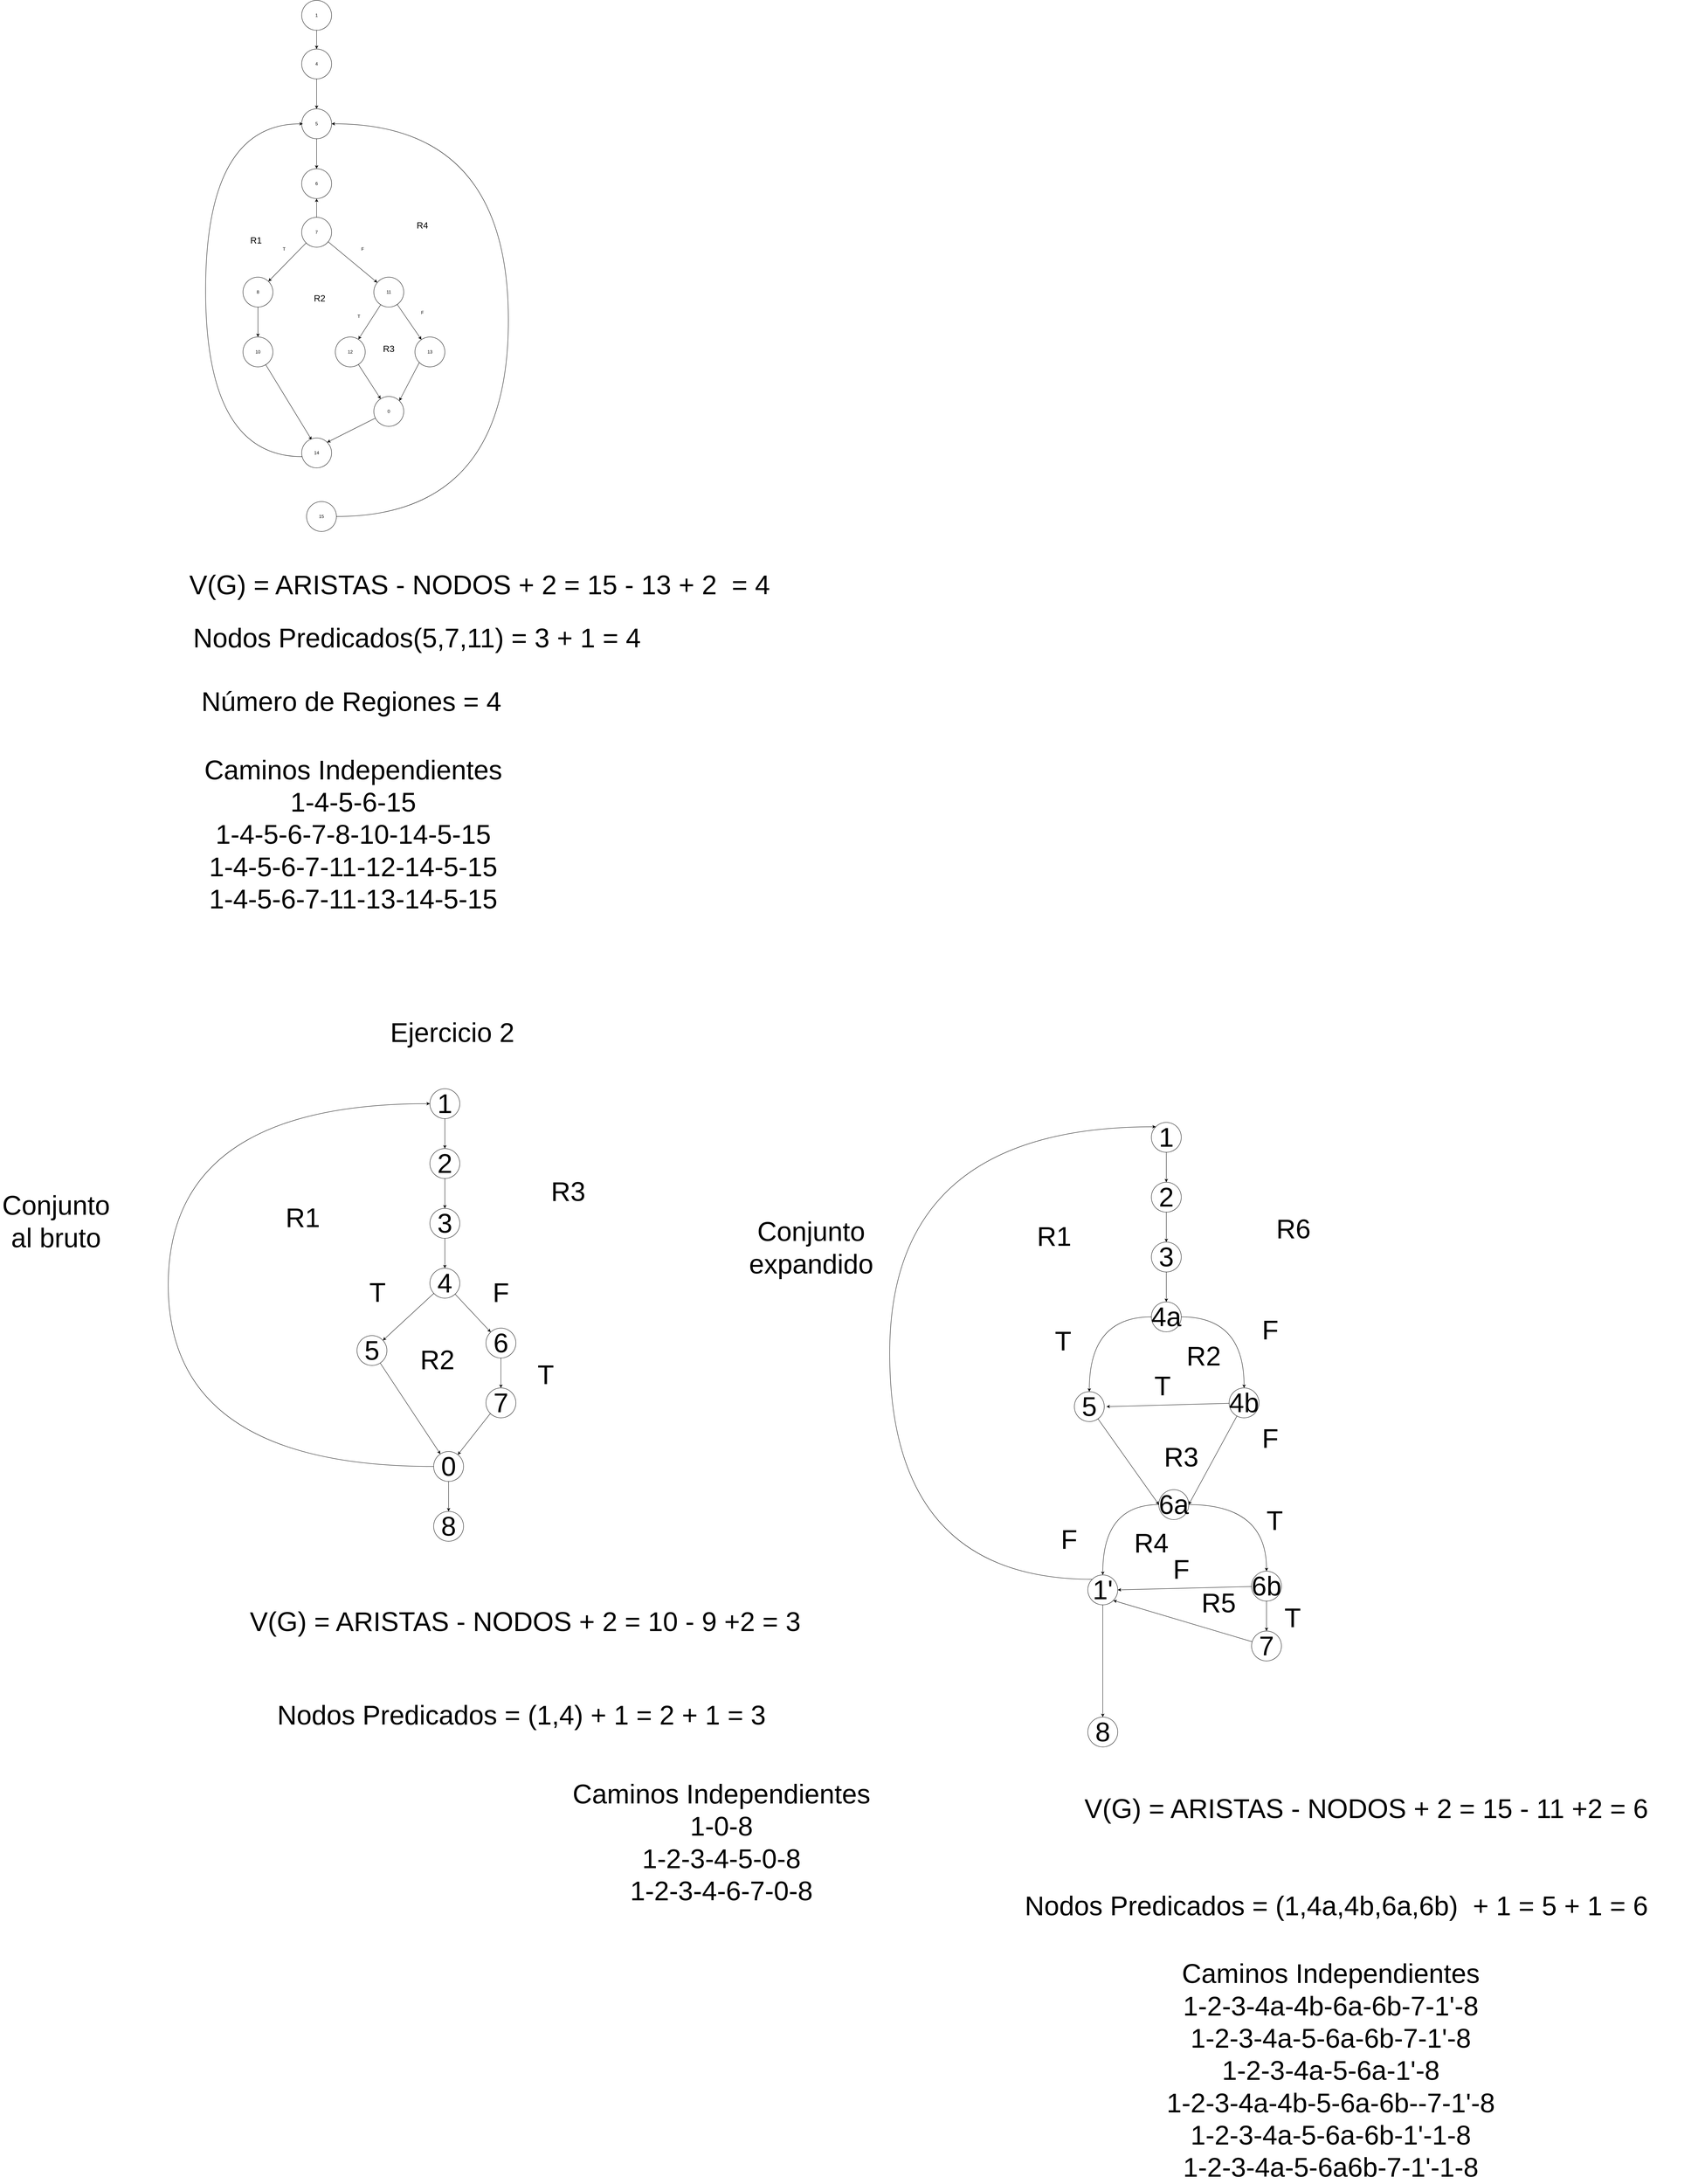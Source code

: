 <mxfile version="15.9.6" type="device"><diagram id="C5RBs43oDa-KdzZeNtuy" name="Page-1"><mxGraphModel dx="4727" dy="2560" grid="1" gridSize="10" guides="1" tooltips="1" connect="1" arrows="1" fold="1" page="1" pageScale="1" pageWidth="827" pageHeight="1169" math="0" shadow="0"><root><mxCell id="WIyWlLk6GJQsqaUBKTNV-0"/><mxCell id="WIyWlLk6GJQsqaUBKTNV-1" parent="WIyWlLk6GJQsqaUBKTNV-0"/><mxCell id="aWJ8bQ5A9CFTSd7-uL0I-2" value="" style="edgeStyle=orthogonalEdgeStyle;rounded=0;orthogonalLoop=1;jettySize=auto;html=1;" edge="1" parent="WIyWlLk6GJQsqaUBKTNV-1" source="aWJ8bQ5A9CFTSd7-uL0I-0" target="aWJ8bQ5A9CFTSd7-uL0I-1"><mxGeometry relative="1" as="geometry"/></mxCell><mxCell id="aWJ8bQ5A9CFTSd7-uL0I-0" value="1" style="ellipse;whiteSpace=wrap;html=1;aspect=fixed;" vertex="1" parent="WIyWlLk6GJQsqaUBKTNV-1"><mxGeometry x="-493" y="30" width="80" height="80" as="geometry"/></mxCell><mxCell id="aWJ8bQ5A9CFTSd7-uL0I-27" value="" style="edgeStyle=orthogonalEdgeStyle;curved=1;rounded=0;orthogonalLoop=1;jettySize=auto;html=1;" edge="1" parent="WIyWlLk6GJQsqaUBKTNV-1" source="aWJ8bQ5A9CFTSd7-uL0I-1" target="aWJ8bQ5A9CFTSd7-uL0I-26"><mxGeometry relative="1" as="geometry"/></mxCell><mxCell id="aWJ8bQ5A9CFTSd7-uL0I-1" value="4" style="ellipse;whiteSpace=wrap;html=1;aspect=fixed;" vertex="1" parent="WIyWlLk6GJQsqaUBKTNV-1"><mxGeometry x="-493" y="160" width="80" height="80" as="geometry"/></mxCell><mxCell id="aWJ8bQ5A9CFTSd7-uL0I-29" value="" style="edgeStyle=orthogonalEdgeStyle;curved=1;rounded=0;orthogonalLoop=1;jettySize=auto;html=1;" edge="1" parent="WIyWlLk6GJQsqaUBKTNV-1" source="aWJ8bQ5A9CFTSd7-uL0I-26" target="aWJ8bQ5A9CFTSd7-uL0I-28"><mxGeometry relative="1" as="geometry"/></mxCell><mxCell id="aWJ8bQ5A9CFTSd7-uL0I-26" value="5" style="ellipse;whiteSpace=wrap;html=1;aspect=fixed;" vertex="1" parent="WIyWlLk6GJQsqaUBKTNV-1"><mxGeometry x="-493" y="320" width="80" height="80" as="geometry"/></mxCell><mxCell id="aWJ8bQ5A9CFTSd7-uL0I-28" value="6" style="ellipse;whiteSpace=wrap;html=1;aspect=fixed;" vertex="1" parent="WIyWlLk6GJQsqaUBKTNV-1"><mxGeometry x="-493" y="480" width="80" height="80" as="geometry"/></mxCell><mxCell id="aWJ8bQ5A9CFTSd7-uL0I-34" value="" style="rounded=0;orthogonalLoop=1;jettySize=auto;html=1;" edge="1" parent="WIyWlLk6GJQsqaUBKTNV-1" source="aWJ8bQ5A9CFTSd7-uL0I-31" target="aWJ8bQ5A9CFTSd7-uL0I-33"><mxGeometry relative="1" as="geometry"/></mxCell><mxCell id="aWJ8bQ5A9CFTSd7-uL0I-37" value="" style="edgeStyle=none;rounded=0;orthogonalLoop=1;jettySize=auto;html=1;" edge="1" parent="WIyWlLk6GJQsqaUBKTNV-1" source="aWJ8bQ5A9CFTSd7-uL0I-31" target="aWJ8bQ5A9CFTSd7-uL0I-36"><mxGeometry relative="1" as="geometry"/></mxCell><mxCell id="aWJ8bQ5A9CFTSd7-uL0I-56" style="rounded=0;orthogonalLoop=1;jettySize=auto;html=1;exitX=0.5;exitY=0;exitDx=0;exitDy=0;entryX=0.5;entryY=1;entryDx=0;entryDy=0;" edge="1" parent="WIyWlLk6GJQsqaUBKTNV-1" source="aWJ8bQ5A9CFTSd7-uL0I-31" target="aWJ8bQ5A9CFTSd7-uL0I-28"><mxGeometry relative="1" as="geometry"/></mxCell><mxCell id="aWJ8bQ5A9CFTSd7-uL0I-31" value="7" style="ellipse;whiteSpace=wrap;html=1;aspect=fixed;" vertex="1" parent="WIyWlLk6GJQsqaUBKTNV-1"><mxGeometry x="-493" y="610" width="80" height="80" as="geometry"/></mxCell><mxCell id="aWJ8bQ5A9CFTSd7-uL0I-39" value="" style="edgeStyle=none;rounded=0;orthogonalLoop=1;jettySize=auto;html=1;" edge="1" parent="WIyWlLk6GJQsqaUBKTNV-1" source="aWJ8bQ5A9CFTSd7-uL0I-33" target="aWJ8bQ5A9CFTSd7-uL0I-38"><mxGeometry relative="1" as="geometry"/></mxCell><mxCell id="aWJ8bQ5A9CFTSd7-uL0I-33" value="8" style="ellipse;whiteSpace=wrap;html=1;aspect=fixed;" vertex="1" parent="WIyWlLk6GJQsqaUBKTNV-1"><mxGeometry x="-650" y="770" width="80" height="80" as="geometry"/></mxCell><mxCell id="aWJ8bQ5A9CFTSd7-uL0I-41" value="" style="edgeStyle=none;rounded=0;orthogonalLoop=1;jettySize=auto;html=1;" edge="1" parent="WIyWlLk6GJQsqaUBKTNV-1" source="aWJ8bQ5A9CFTSd7-uL0I-36" target="aWJ8bQ5A9CFTSd7-uL0I-40"><mxGeometry relative="1" as="geometry"/></mxCell><mxCell id="aWJ8bQ5A9CFTSd7-uL0I-43" value="" style="edgeStyle=none;rounded=0;orthogonalLoop=1;jettySize=auto;html=1;" edge="1" parent="WIyWlLk6GJQsqaUBKTNV-1" source="aWJ8bQ5A9CFTSd7-uL0I-36" target="aWJ8bQ5A9CFTSd7-uL0I-42"><mxGeometry relative="1" as="geometry"/></mxCell><mxCell id="aWJ8bQ5A9CFTSd7-uL0I-36" value="11" style="ellipse;whiteSpace=wrap;html=1;aspect=fixed;" vertex="1" parent="WIyWlLk6GJQsqaUBKTNV-1"><mxGeometry x="-300" y="770" width="80" height="80" as="geometry"/></mxCell><mxCell id="aWJ8bQ5A9CFTSd7-uL0I-63" style="rounded=0;orthogonalLoop=1;jettySize=auto;html=1;entryX=0.333;entryY=0.064;entryDx=0;entryDy=0;entryPerimeter=0;" edge="1" parent="WIyWlLk6GJQsqaUBKTNV-1" source="aWJ8bQ5A9CFTSd7-uL0I-38" target="aWJ8bQ5A9CFTSd7-uL0I-50"><mxGeometry relative="1" as="geometry"/></mxCell><mxCell id="aWJ8bQ5A9CFTSd7-uL0I-38" value="10" style="ellipse;whiteSpace=wrap;html=1;aspect=fixed;" vertex="1" parent="WIyWlLk6GJQsqaUBKTNV-1"><mxGeometry x="-650" y="930" width="80" height="80" as="geometry"/></mxCell><mxCell id="aWJ8bQ5A9CFTSd7-uL0I-47" value="" style="edgeStyle=none;rounded=0;orthogonalLoop=1;jettySize=auto;html=1;" edge="1" parent="WIyWlLk6GJQsqaUBKTNV-1" source="aWJ8bQ5A9CFTSd7-uL0I-40" target="aWJ8bQ5A9CFTSd7-uL0I-46"><mxGeometry relative="1" as="geometry"/></mxCell><mxCell id="aWJ8bQ5A9CFTSd7-uL0I-40" value="12" style="ellipse;whiteSpace=wrap;html=1;aspect=fixed;" vertex="1" parent="WIyWlLk6GJQsqaUBKTNV-1"><mxGeometry x="-403" y="930" width="80" height="80" as="geometry"/></mxCell><mxCell id="aWJ8bQ5A9CFTSd7-uL0I-49" style="edgeStyle=none;rounded=0;orthogonalLoop=1;jettySize=auto;html=1;exitX=0;exitY=1;exitDx=0;exitDy=0;entryX=1;entryY=0;entryDx=0;entryDy=0;" edge="1" parent="WIyWlLk6GJQsqaUBKTNV-1" source="aWJ8bQ5A9CFTSd7-uL0I-42" target="aWJ8bQ5A9CFTSd7-uL0I-46"><mxGeometry relative="1" as="geometry"/></mxCell><mxCell id="aWJ8bQ5A9CFTSd7-uL0I-42" value="13" style="ellipse;whiteSpace=wrap;html=1;aspect=fixed;" vertex="1" parent="WIyWlLk6GJQsqaUBKTNV-1"><mxGeometry x="-190" y="930" width="80" height="80" as="geometry"/></mxCell><mxCell id="aWJ8bQ5A9CFTSd7-uL0I-64" style="edgeStyle=none;rounded=0;orthogonalLoop=1;jettySize=auto;html=1;entryX=1;entryY=0;entryDx=0;entryDy=0;" edge="1" parent="WIyWlLk6GJQsqaUBKTNV-1" source="aWJ8bQ5A9CFTSd7-uL0I-46" target="aWJ8bQ5A9CFTSd7-uL0I-50"><mxGeometry relative="1" as="geometry"/></mxCell><mxCell id="aWJ8bQ5A9CFTSd7-uL0I-46" value="0" style="ellipse;whiteSpace=wrap;html=1;aspect=fixed;" vertex="1" parent="WIyWlLk6GJQsqaUBKTNV-1"><mxGeometry x="-300" y="1089" width="80" height="80" as="geometry"/></mxCell><mxCell id="aWJ8bQ5A9CFTSd7-uL0I-65" style="edgeStyle=orthogonalEdgeStyle;rounded=0;orthogonalLoop=1;jettySize=auto;html=1;curved=1;" edge="1" parent="WIyWlLk6GJQsqaUBKTNV-1" source="aWJ8bQ5A9CFTSd7-uL0I-50"><mxGeometry relative="1" as="geometry"><mxPoint x="-490" y="360" as="targetPoint"/><Array as="points"><mxPoint x="-750" y="1250"/><mxPoint x="-750" y="360"/></Array></mxGeometry></mxCell><mxCell id="aWJ8bQ5A9CFTSd7-uL0I-50" value="14" style="ellipse;whiteSpace=wrap;html=1;aspect=fixed;" vertex="1" parent="WIyWlLk6GJQsqaUBKTNV-1"><mxGeometry x="-493" y="1200" width="80" height="80" as="geometry"/></mxCell><mxCell id="aWJ8bQ5A9CFTSd7-uL0I-55" style="edgeStyle=orthogonalEdgeStyle;rounded=0;orthogonalLoop=1;jettySize=auto;html=1;entryX=1;entryY=0.5;entryDx=0;entryDy=0;curved=1;" edge="1" parent="WIyWlLk6GJQsqaUBKTNV-1" source="aWJ8bQ5A9CFTSd7-uL0I-53" target="aWJ8bQ5A9CFTSd7-uL0I-26"><mxGeometry relative="1" as="geometry"><Array as="points"><mxPoint x="60" y="1410"/><mxPoint x="60" y="360"/></Array></mxGeometry></mxCell><mxCell id="aWJ8bQ5A9CFTSd7-uL0I-53" value="15" style="ellipse;whiteSpace=wrap;html=1;aspect=fixed;" vertex="1" parent="WIyWlLk6GJQsqaUBKTNV-1"><mxGeometry x="-480" y="1370" width="80" height="80" as="geometry"/></mxCell><mxCell id="aWJ8bQ5A9CFTSd7-uL0I-59" value="T" style="text;html=1;strokeColor=none;fillColor=none;align=center;verticalAlign=middle;whiteSpace=wrap;rounded=0;" vertex="1" parent="WIyWlLk6GJQsqaUBKTNV-1"><mxGeometry x="-570" y="680" width="60" height="30" as="geometry"/></mxCell><mxCell id="aWJ8bQ5A9CFTSd7-uL0I-60" value="F" style="text;html=1;strokeColor=none;fillColor=none;align=center;verticalAlign=middle;whiteSpace=wrap;rounded=0;" vertex="1" parent="WIyWlLk6GJQsqaUBKTNV-1"><mxGeometry x="-360" y="680" width="60" height="30" as="geometry"/></mxCell><mxCell id="aWJ8bQ5A9CFTSd7-uL0I-61" value="T" style="text;html=1;strokeColor=none;fillColor=none;align=center;verticalAlign=middle;whiteSpace=wrap;rounded=0;" vertex="1" parent="WIyWlLk6GJQsqaUBKTNV-1"><mxGeometry x="-370" y="860" width="60" height="30" as="geometry"/></mxCell><mxCell id="aWJ8bQ5A9CFTSd7-uL0I-62" value="F" style="text;html=1;strokeColor=none;fillColor=none;align=center;verticalAlign=middle;whiteSpace=wrap;rounded=0;" vertex="1" parent="WIyWlLk6GJQsqaUBKTNV-1"><mxGeometry x="-200" y="850" width="60" height="30" as="geometry"/></mxCell><mxCell id="aWJ8bQ5A9CFTSd7-uL0I-70" value="&lt;font style=&quot;font-size: 72px&quot;&gt;V(G) = ARISTAS - NODOS + 2 = 15 - 13 + 2&amp;nbsp; = 4&lt;/font&gt;" style="text;html=1;strokeColor=none;fillColor=none;align=center;verticalAlign=middle;whiteSpace=wrap;rounded=0;" vertex="1" parent="WIyWlLk6GJQsqaUBKTNV-1"><mxGeometry x="-827" y="1510" width="1620" height="165" as="geometry"/></mxCell><mxCell id="aWJ8bQ5A9CFTSd7-uL0I-71" value="&lt;span style=&quot;font-size: 24px&quot;&gt;R1&lt;/span&gt;" style="text;html=1;strokeColor=none;fillColor=none;align=center;verticalAlign=middle;whiteSpace=wrap;rounded=0;fontSize=72;" vertex="1" parent="WIyWlLk6GJQsqaUBKTNV-1"><mxGeometry x="-700" y="600" width="170" height="110" as="geometry"/></mxCell><mxCell id="aWJ8bQ5A9CFTSd7-uL0I-73" value="&lt;span style=&quot;font-size: 24px&quot;&gt;R2&lt;/span&gt;" style="text;html=1;strokeColor=none;fillColor=none;align=center;verticalAlign=middle;whiteSpace=wrap;rounded=0;fontSize=72;" vertex="1" parent="WIyWlLk6GJQsqaUBKTNV-1"><mxGeometry x="-530" y="755" width="170" height="110" as="geometry"/></mxCell><mxCell id="aWJ8bQ5A9CFTSd7-uL0I-74" value="&lt;span style=&quot;font-size: 24px&quot;&gt;R3&lt;/span&gt;" style="text;html=1;strokeColor=none;fillColor=none;align=center;verticalAlign=middle;whiteSpace=wrap;rounded=0;fontSize=72;" vertex="1" parent="WIyWlLk6GJQsqaUBKTNV-1"><mxGeometry x="-345" y="890" width="170" height="110" as="geometry"/></mxCell><mxCell id="aWJ8bQ5A9CFTSd7-uL0I-75" value="&lt;span style=&quot;font-size: 24px&quot;&gt;R4&lt;/span&gt;" style="text;html=1;strokeColor=none;fillColor=none;align=center;verticalAlign=middle;whiteSpace=wrap;rounded=0;fontSize=72;" vertex="1" parent="WIyWlLk6GJQsqaUBKTNV-1"><mxGeometry x="-255" y="560" width="170" height="110" as="geometry"/></mxCell><mxCell id="aWJ8bQ5A9CFTSd7-uL0I-76" value="&lt;span style=&quot;font-size: 72px&quot;&gt;Nodos Predicados(5,7,11) = 3 + 1 = 4&lt;/span&gt;" style="text;html=1;align=center;verticalAlign=middle;resizable=0;points=[];autosize=1;strokeColor=none;fillColor=none;fontSize=24;" vertex="1" parent="WIyWlLk6GJQsqaUBKTNV-1"><mxGeometry x="-790" y="1710" width="1210" height="50" as="geometry"/></mxCell><mxCell id="aWJ8bQ5A9CFTSd7-uL0I-77" value="Caminos Independientes&lt;br&gt;1-4-5-6-15&lt;br&gt;1-4-5-6-7-8-10-14-5-15&lt;br&gt;1-4-5-6-7-11-12-14-5-15&lt;br&gt;1-4-5-6-7-11-13-14-5-15" style="text;html=1;strokeColor=none;fillColor=none;align=center;verticalAlign=middle;whiteSpace=wrap;rounded=0;fontSize=72;" vertex="1" parent="WIyWlLk6GJQsqaUBKTNV-1"><mxGeometry x="-770" y="2190" width="830" height="140" as="geometry"/></mxCell><mxCell id="aWJ8bQ5A9CFTSd7-uL0I-78" value="Número de Regiones = 4" style="text;html=1;strokeColor=none;fillColor=none;align=center;verticalAlign=middle;whiteSpace=wrap;rounded=0;fontSize=72;" vertex="1" parent="WIyWlLk6GJQsqaUBKTNV-1"><mxGeometry x="-800" y="1840" width="880" height="130" as="geometry"/></mxCell><mxCell id="aWJ8bQ5A9CFTSd7-uL0I-81" value="Ejercicio 2" style="text;html=1;strokeColor=none;fillColor=none;align=center;verticalAlign=middle;whiteSpace=wrap;rounded=0;fontSize=72;" vertex="1" parent="WIyWlLk6GJQsqaUBKTNV-1"><mxGeometry x="-330" y="2600" width="480" height="380" as="geometry"/></mxCell><mxCell id="aWJ8bQ5A9CFTSd7-uL0I-84" value="" style="edgeStyle=none;rounded=0;orthogonalLoop=1;jettySize=auto;html=1;fontSize=72;" edge="1" parent="WIyWlLk6GJQsqaUBKTNV-1" source="aWJ8bQ5A9CFTSd7-uL0I-82" target="aWJ8bQ5A9CFTSd7-uL0I-83"><mxGeometry relative="1" as="geometry"/></mxCell><mxCell id="aWJ8bQ5A9CFTSd7-uL0I-82" value="1" style="ellipse;whiteSpace=wrap;html=1;aspect=fixed;fontSize=72;" vertex="1" parent="WIyWlLk6GJQsqaUBKTNV-1"><mxGeometry x="-150" y="2940" width="80" height="80" as="geometry"/></mxCell><mxCell id="aWJ8bQ5A9CFTSd7-uL0I-86" value="" style="edgeStyle=none;rounded=0;orthogonalLoop=1;jettySize=auto;html=1;fontSize=72;" edge="1" parent="WIyWlLk6GJQsqaUBKTNV-1" source="aWJ8bQ5A9CFTSd7-uL0I-83" target="aWJ8bQ5A9CFTSd7-uL0I-85"><mxGeometry relative="1" as="geometry"/></mxCell><mxCell id="aWJ8bQ5A9CFTSd7-uL0I-83" value="2" style="ellipse;whiteSpace=wrap;html=1;aspect=fixed;fontSize=72;" vertex="1" parent="WIyWlLk6GJQsqaUBKTNV-1"><mxGeometry x="-150" y="3100" width="80" height="80" as="geometry"/></mxCell><mxCell id="aWJ8bQ5A9CFTSd7-uL0I-88" value="" style="edgeStyle=none;rounded=0;orthogonalLoop=1;jettySize=auto;html=1;fontSize=72;" edge="1" parent="WIyWlLk6GJQsqaUBKTNV-1" source="aWJ8bQ5A9CFTSd7-uL0I-85" target="aWJ8bQ5A9CFTSd7-uL0I-87"><mxGeometry relative="1" as="geometry"/></mxCell><mxCell id="aWJ8bQ5A9CFTSd7-uL0I-85" value="3" style="ellipse;whiteSpace=wrap;html=1;aspect=fixed;fontSize=72;" vertex="1" parent="WIyWlLk6GJQsqaUBKTNV-1"><mxGeometry x="-150" y="3260" width="80" height="80" as="geometry"/></mxCell><mxCell id="aWJ8bQ5A9CFTSd7-uL0I-90" value="" style="edgeStyle=none;rounded=0;orthogonalLoop=1;jettySize=auto;html=1;fontSize=72;" edge="1" parent="WIyWlLk6GJQsqaUBKTNV-1" source="aWJ8bQ5A9CFTSd7-uL0I-87" target="aWJ8bQ5A9CFTSd7-uL0I-89"><mxGeometry relative="1" as="geometry"/></mxCell><mxCell id="aWJ8bQ5A9CFTSd7-uL0I-92" value="" style="edgeStyle=none;rounded=0;orthogonalLoop=1;jettySize=auto;html=1;fontSize=72;" edge="1" parent="WIyWlLk6GJQsqaUBKTNV-1" source="aWJ8bQ5A9CFTSd7-uL0I-87" target="aWJ8bQ5A9CFTSd7-uL0I-91"><mxGeometry relative="1" as="geometry"/></mxCell><mxCell id="aWJ8bQ5A9CFTSd7-uL0I-87" value="4" style="ellipse;whiteSpace=wrap;html=1;aspect=fixed;fontSize=72;" vertex="1" parent="WIyWlLk6GJQsqaUBKTNV-1"><mxGeometry x="-150" y="3420" width="80" height="80" as="geometry"/></mxCell><mxCell id="aWJ8bQ5A9CFTSd7-uL0I-97" value="" style="edgeStyle=none;rounded=0;orthogonalLoop=1;jettySize=auto;html=1;fontSize=72;" edge="1" parent="WIyWlLk6GJQsqaUBKTNV-1" source="aWJ8bQ5A9CFTSd7-uL0I-89" target="aWJ8bQ5A9CFTSd7-uL0I-96"><mxGeometry relative="1" as="geometry"/></mxCell><mxCell id="aWJ8bQ5A9CFTSd7-uL0I-89" value="5" style="ellipse;whiteSpace=wrap;html=1;aspect=fixed;fontSize=72;" vertex="1" parent="WIyWlLk6GJQsqaUBKTNV-1"><mxGeometry x="-345" y="3600" width="80" height="80" as="geometry"/></mxCell><mxCell id="aWJ8bQ5A9CFTSd7-uL0I-94" value="" style="edgeStyle=none;rounded=0;orthogonalLoop=1;jettySize=auto;html=1;fontSize=72;" edge="1" parent="WIyWlLk6GJQsqaUBKTNV-1" source="aWJ8bQ5A9CFTSd7-uL0I-91" target="aWJ8bQ5A9CFTSd7-uL0I-93"><mxGeometry relative="1" as="geometry"/></mxCell><mxCell id="aWJ8bQ5A9CFTSd7-uL0I-91" value="6" style="ellipse;whiteSpace=wrap;html=1;aspect=fixed;fontSize=72;" vertex="1" parent="WIyWlLk6GJQsqaUBKTNV-1"><mxGeometry y="3580" width="80" height="80" as="geometry"/></mxCell><mxCell id="aWJ8bQ5A9CFTSd7-uL0I-98" style="edgeStyle=none;rounded=0;orthogonalLoop=1;jettySize=auto;html=1;exitX=0;exitY=1;exitDx=0;exitDy=0;fontSize=72;" edge="1" parent="WIyWlLk6GJQsqaUBKTNV-1" source="aWJ8bQ5A9CFTSd7-uL0I-93" target="aWJ8bQ5A9CFTSd7-uL0I-96"><mxGeometry relative="1" as="geometry"/></mxCell><mxCell id="aWJ8bQ5A9CFTSd7-uL0I-93" value="7" style="ellipse;whiteSpace=wrap;html=1;aspect=fixed;fontSize=72;" vertex="1" parent="WIyWlLk6GJQsqaUBKTNV-1"><mxGeometry y="3740" width="80" height="80" as="geometry"/></mxCell><mxCell id="aWJ8bQ5A9CFTSd7-uL0I-100" value="" style="edgeStyle=none;rounded=0;orthogonalLoop=1;jettySize=auto;html=1;fontSize=72;" edge="1" parent="WIyWlLk6GJQsqaUBKTNV-1" source="aWJ8bQ5A9CFTSd7-uL0I-96" target="aWJ8bQ5A9CFTSd7-uL0I-99"><mxGeometry relative="1" as="geometry"/></mxCell><mxCell id="aWJ8bQ5A9CFTSd7-uL0I-101" style="edgeStyle=orthogonalEdgeStyle;rounded=0;orthogonalLoop=1;jettySize=auto;html=1;entryX=0;entryY=0.5;entryDx=0;entryDy=0;fontSize=72;curved=1;" edge="1" parent="WIyWlLk6GJQsqaUBKTNV-1" source="aWJ8bQ5A9CFTSd7-uL0I-96" target="aWJ8bQ5A9CFTSd7-uL0I-82"><mxGeometry relative="1" as="geometry"><Array as="points"><mxPoint x="-850" y="3950"/><mxPoint x="-850" y="2980"/></Array></mxGeometry></mxCell><mxCell id="aWJ8bQ5A9CFTSd7-uL0I-96" value="0" style="ellipse;whiteSpace=wrap;html=1;aspect=fixed;fontSize=72;" vertex="1" parent="WIyWlLk6GJQsqaUBKTNV-1"><mxGeometry x="-140" y="3910" width="80" height="80" as="geometry"/></mxCell><mxCell id="aWJ8bQ5A9CFTSd7-uL0I-99" value="8" style="ellipse;whiteSpace=wrap;html=1;aspect=fixed;fontSize=72;" vertex="1" parent="WIyWlLk6GJQsqaUBKTNV-1"><mxGeometry x="-140" y="4070" width="80" height="80" as="geometry"/></mxCell><mxCell id="aWJ8bQ5A9CFTSd7-uL0I-102" value="R2" style="text;html=1;strokeColor=none;fillColor=none;align=center;verticalAlign=middle;whiteSpace=wrap;rounded=0;fontSize=72;" vertex="1" parent="WIyWlLk6GJQsqaUBKTNV-1"><mxGeometry x="-270" y="3570" width="280" height="190" as="geometry"/></mxCell><mxCell id="aWJ8bQ5A9CFTSd7-uL0I-103" value="R1&lt;br&gt;" style="text;html=1;strokeColor=none;fillColor=none;align=center;verticalAlign=middle;whiteSpace=wrap;rounded=0;fontSize=72;" vertex="1" parent="WIyWlLk6GJQsqaUBKTNV-1"><mxGeometry x="-630" y="3190" width="280" height="190" as="geometry"/></mxCell><mxCell id="aWJ8bQ5A9CFTSd7-uL0I-104" value="T" style="text;html=1;strokeColor=none;fillColor=none;align=center;verticalAlign=middle;whiteSpace=wrap;rounded=0;fontSize=72;" vertex="1" parent="WIyWlLk6GJQsqaUBKTNV-1"><mxGeometry x="-430" y="3390" width="280" height="190" as="geometry"/></mxCell><mxCell id="aWJ8bQ5A9CFTSd7-uL0I-105" value="F" style="text;html=1;strokeColor=none;fillColor=none;align=center;verticalAlign=middle;whiteSpace=wrap;rounded=0;fontSize=72;" vertex="1" parent="WIyWlLk6GJQsqaUBKTNV-1"><mxGeometry x="-100" y="3390" width="280" height="190" as="geometry"/></mxCell><mxCell id="aWJ8bQ5A9CFTSd7-uL0I-106" value="T" style="text;html=1;strokeColor=none;fillColor=none;align=center;verticalAlign=middle;whiteSpace=wrap;rounded=0;fontSize=72;" vertex="1" parent="WIyWlLk6GJQsqaUBKTNV-1"><mxGeometry x="20" y="3610" width="280" height="190" as="geometry"/></mxCell><mxCell id="aWJ8bQ5A9CFTSd7-uL0I-107" value="V(G) = ARISTAS - NODOS + 2 = 10 - 9 +2 = 3" style="text;html=1;strokeColor=none;fillColor=none;align=center;verticalAlign=middle;whiteSpace=wrap;rounded=0;fontSize=72;" vertex="1" parent="WIyWlLk6GJQsqaUBKTNV-1"><mxGeometry x="-800" y="4270" width="1810" height="190" as="geometry"/></mxCell><mxCell id="aWJ8bQ5A9CFTSd7-uL0I-108" value="R3" style="text;html=1;strokeColor=none;fillColor=none;align=center;verticalAlign=middle;whiteSpace=wrap;rounded=0;fontSize=72;" vertex="1" parent="WIyWlLk6GJQsqaUBKTNV-1"><mxGeometry x="80" y="3120" width="280" height="190" as="geometry"/></mxCell><mxCell id="aWJ8bQ5A9CFTSd7-uL0I-109" value="Nodos Predicados = (1,4) + 1 = 2 + 1 = 3" style="text;html=1;strokeColor=none;fillColor=none;align=center;verticalAlign=middle;whiteSpace=wrap;rounded=0;fontSize=72;" vertex="1" parent="WIyWlLk6GJQsqaUBKTNV-1"><mxGeometry x="-810" y="4520" width="1810" height="190" as="geometry"/></mxCell><mxCell id="aWJ8bQ5A9CFTSd7-uL0I-110" value="Caminos Independientes&lt;br&gt;1-0-8&lt;br&gt;1-2-3-4-5-0-8&lt;br&gt;1-2-3-4-6-7-0-8" style="text;html=1;strokeColor=none;fillColor=none;align=center;verticalAlign=middle;whiteSpace=wrap;rounded=0;fontSize=72;" vertex="1" parent="WIyWlLk6GJQsqaUBKTNV-1"><mxGeometry x="110" y="4860" width="1040" height="190" as="geometry"/></mxCell><mxCell id="aWJ8bQ5A9CFTSd7-uL0I-111" value="Conjunto al bruto" style="text;html=1;strokeColor=none;fillColor=none;align=center;verticalAlign=middle;whiteSpace=wrap;rounded=0;fontSize=72;" vertex="1" parent="WIyWlLk6GJQsqaUBKTNV-1"><mxGeometry x="-1300" y="3280" width="300" height="30" as="geometry"/></mxCell><mxCell id="aWJ8bQ5A9CFTSd7-uL0I-112" value="Conjunto expandido" style="text;html=1;strokeColor=none;fillColor=none;align=center;verticalAlign=middle;whiteSpace=wrap;rounded=0;fontSize=72;" vertex="1" parent="WIyWlLk6GJQsqaUBKTNV-1"><mxGeometry x="610" y="3260" width="520" height="210" as="geometry"/></mxCell><mxCell id="aWJ8bQ5A9CFTSd7-uL0I-115" value="" style="edgeStyle=orthogonalEdgeStyle;curved=1;rounded=0;orthogonalLoop=1;jettySize=auto;html=1;fontSize=72;" edge="1" parent="WIyWlLk6GJQsqaUBKTNV-1" source="aWJ8bQ5A9CFTSd7-uL0I-113" target="aWJ8bQ5A9CFTSd7-uL0I-114"><mxGeometry relative="1" as="geometry"/></mxCell><mxCell id="aWJ8bQ5A9CFTSd7-uL0I-113" value="1" style="ellipse;whiteSpace=wrap;html=1;aspect=fixed;fontSize=72;" vertex="1" parent="WIyWlLk6GJQsqaUBKTNV-1"><mxGeometry x="1780" y="3030" width="80" height="80" as="geometry"/></mxCell><mxCell id="aWJ8bQ5A9CFTSd7-uL0I-117" value="" style="edgeStyle=orthogonalEdgeStyle;curved=1;rounded=0;orthogonalLoop=1;jettySize=auto;html=1;fontSize=72;" edge="1" parent="WIyWlLk6GJQsqaUBKTNV-1" source="aWJ8bQ5A9CFTSd7-uL0I-114" target="aWJ8bQ5A9CFTSd7-uL0I-116"><mxGeometry relative="1" as="geometry"/></mxCell><mxCell id="aWJ8bQ5A9CFTSd7-uL0I-114" value="2" style="ellipse;whiteSpace=wrap;html=1;aspect=fixed;fontSize=72;" vertex="1" parent="WIyWlLk6GJQsqaUBKTNV-1"><mxGeometry x="1780" y="3190" width="80" height="80" as="geometry"/></mxCell><mxCell id="aWJ8bQ5A9CFTSd7-uL0I-119" value="" style="edgeStyle=orthogonalEdgeStyle;curved=1;rounded=0;orthogonalLoop=1;jettySize=auto;html=1;fontSize=72;" edge="1" parent="WIyWlLk6GJQsqaUBKTNV-1" source="aWJ8bQ5A9CFTSd7-uL0I-116" target="aWJ8bQ5A9CFTSd7-uL0I-118"><mxGeometry relative="1" as="geometry"/></mxCell><mxCell id="aWJ8bQ5A9CFTSd7-uL0I-116" value="3" style="ellipse;whiteSpace=wrap;html=1;aspect=fixed;fontSize=72;" vertex="1" parent="WIyWlLk6GJQsqaUBKTNV-1"><mxGeometry x="1780" y="3350" width="80" height="80" as="geometry"/></mxCell><mxCell id="aWJ8bQ5A9CFTSd7-uL0I-121" value="" style="edgeStyle=orthogonalEdgeStyle;curved=1;rounded=0;orthogonalLoop=1;jettySize=auto;html=1;fontSize=72;" edge="1" parent="WIyWlLk6GJQsqaUBKTNV-1" source="aWJ8bQ5A9CFTSd7-uL0I-118" target="aWJ8bQ5A9CFTSd7-uL0I-120"><mxGeometry relative="1" as="geometry"/></mxCell><mxCell id="aWJ8bQ5A9CFTSd7-uL0I-123" value="" style="edgeStyle=orthogonalEdgeStyle;curved=1;rounded=0;orthogonalLoop=1;jettySize=auto;html=1;fontSize=72;" edge="1" parent="WIyWlLk6GJQsqaUBKTNV-1" source="aWJ8bQ5A9CFTSd7-uL0I-118" target="aWJ8bQ5A9CFTSd7-uL0I-122"><mxGeometry relative="1" as="geometry"/></mxCell><mxCell id="aWJ8bQ5A9CFTSd7-uL0I-118" value="4a" style="ellipse;whiteSpace=wrap;html=1;aspect=fixed;fontSize=72;" vertex="1" parent="WIyWlLk6GJQsqaUBKTNV-1"><mxGeometry x="1780" y="3510" width="80" height="80" as="geometry"/></mxCell><mxCell id="aWJ8bQ5A9CFTSd7-uL0I-131" style="edgeStyle=none;rounded=0;orthogonalLoop=1;jettySize=auto;html=1;entryX=0;entryY=0.5;entryDx=0;entryDy=0;fontSize=72;" edge="1" parent="WIyWlLk6GJQsqaUBKTNV-1" source="aWJ8bQ5A9CFTSd7-uL0I-120" target="aWJ8bQ5A9CFTSd7-uL0I-128"><mxGeometry relative="1" as="geometry"/></mxCell><mxCell id="aWJ8bQ5A9CFTSd7-uL0I-120" value="5" style="ellipse;whiteSpace=wrap;html=1;aspect=fixed;fontSize=72;" vertex="1" parent="WIyWlLk6GJQsqaUBKTNV-1"><mxGeometry x="1574" y="3750" width="80" height="80" as="geometry"/></mxCell><mxCell id="aWJ8bQ5A9CFTSd7-uL0I-126" style="rounded=0;orthogonalLoop=1;jettySize=auto;html=1;fontSize=72;" edge="1" parent="WIyWlLk6GJQsqaUBKTNV-1" source="aWJ8bQ5A9CFTSd7-uL0I-122"><mxGeometry relative="1" as="geometry"><mxPoint x="1660" y="3790" as="targetPoint"/></mxGeometry></mxCell><mxCell id="aWJ8bQ5A9CFTSd7-uL0I-129" value="" style="edgeStyle=none;rounded=0;orthogonalLoop=1;jettySize=auto;html=1;fontSize=72;entryX=1;entryY=0.5;entryDx=0;entryDy=0;" edge="1" parent="WIyWlLk6GJQsqaUBKTNV-1" source="aWJ8bQ5A9CFTSd7-uL0I-122" target="aWJ8bQ5A9CFTSd7-uL0I-128"><mxGeometry relative="1" as="geometry"/></mxCell><mxCell id="aWJ8bQ5A9CFTSd7-uL0I-122" value="4b" style="ellipse;whiteSpace=wrap;html=1;aspect=fixed;fontSize=72;" vertex="1" parent="WIyWlLk6GJQsqaUBKTNV-1"><mxGeometry x="1988" y="3740" width="80" height="80" as="geometry"/></mxCell><mxCell id="aWJ8bQ5A9CFTSd7-uL0I-124" value="T" style="text;html=1;strokeColor=none;fillColor=none;align=center;verticalAlign=middle;whiteSpace=wrap;rounded=0;fontSize=72;" vertex="1" parent="WIyWlLk6GJQsqaUBKTNV-1"><mxGeometry x="1514" y="3600" width="60" height="30" as="geometry"/></mxCell><mxCell id="aWJ8bQ5A9CFTSd7-uL0I-125" value="F" style="text;html=1;strokeColor=none;fillColor=none;align=center;verticalAlign=middle;whiteSpace=wrap;rounded=0;fontSize=72;" vertex="1" parent="WIyWlLk6GJQsqaUBKTNV-1"><mxGeometry x="2068" y="3570" width="60" height="30" as="geometry"/></mxCell><mxCell id="aWJ8bQ5A9CFTSd7-uL0I-127" value="T" style="text;html=1;strokeColor=none;fillColor=none;align=center;verticalAlign=middle;whiteSpace=wrap;rounded=0;fontSize=72;" vertex="1" parent="WIyWlLk6GJQsqaUBKTNV-1"><mxGeometry x="1780" y="3720" width="60" height="30" as="geometry"/></mxCell><mxCell id="aWJ8bQ5A9CFTSd7-uL0I-133" value="" style="edgeStyle=orthogonalEdgeStyle;rounded=0;orthogonalLoop=1;jettySize=auto;html=1;fontSize=72;curved=1;" edge="1" parent="WIyWlLk6GJQsqaUBKTNV-1" source="aWJ8bQ5A9CFTSd7-uL0I-128" target="aWJ8bQ5A9CFTSd7-uL0I-132"><mxGeometry relative="1" as="geometry"/></mxCell><mxCell id="aWJ8bQ5A9CFTSd7-uL0I-137" value="" style="edgeStyle=orthogonalEdgeStyle;curved=1;rounded=0;orthogonalLoop=1;jettySize=auto;html=1;fontSize=72;" edge="1" parent="WIyWlLk6GJQsqaUBKTNV-1" source="aWJ8bQ5A9CFTSd7-uL0I-128" target="aWJ8bQ5A9CFTSd7-uL0I-136"><mxGeometry relative="1" as="geometry"/></mxCell><mxCell id="aWJ8bQ5A9CFTSd7-uL0I-128" value="6a" style="ellipse;whiteSpace=wrap;html=1;aspect=fixed;fontSize=72;" vertex="1" parent="WIyWlLk6GJQsqaUBKTNV-1"><mxGeometry x="1800" y="4012" width="80" height="80" as="geometry"/></mxCell><mxCell id="aWJ8bQ5A9CFTSd7-uL0I-130" value="F" style="text;html=1;strokeColor=none;fillColor=none;align=center;verticalAlign=middle;whiteSpace=wrap;rounded=0;fontSize=72;" vertex="1" parent="WIyWlLk6GJQsqaUBKTNV-1"><mxGeometry x="2068" y="3860" width="60" height="30" as="geometry"/></mxCell><mxCell id="aWJ8bQ5A9CFTSd7-uL0I-147" value="" style="edgeStyle=none;rounded=0;orthogonalLoop=1;jettySize=auto;html=1;fontSize=72;" edge="1" parent="WIyWlLk6GJQsqaUBKTNV-1" source="aWJ8bQ5A9CFTSd7-uL0I-132" target="aWJ8bQ5A9CFTSd7-uL0I-146"><mxGeometry relative="1" as="geometry"/></mxCell><mxCell id="aWJ8bQ5A9CFTSd7-uL0I-150" style="edgeStyle=none;rounded=0;orthogonalLoop=1;jettySize=auto;html=1;entryX=1;entryY=0.5;entryDx=0;entryDy=0;fontSize=72;" edge="1" parent="WIyWlLk6GJQsqaUBKTNV-1" source="aWJ8bQ5A9CFTSd7-uL0I-132" target="aWJ8bQ5A9CFTSd7-uL0I-136"><mxGeometry relative="1" as="geometry"/></mxCell><mxCell id="aWJ8bQ5A9CFTSd7-uL0I-132" value="6b" style="ellipse;whiteSpace=wrap;html=1;aspect=fixed;fontSize=72;" vertex="1" parent="WIyWlLk6GJQsqaUBKTNV-1"><mxGeometry x="2048" y="4230" width="80" height="80" as="geometry"/></mxCell><mxCell id="aWJ8bQ5A9CFTSd7-uL0I-152" style="edgeStyle=orthogonalEdgeStyle;rounded=0;orthogonalLoop=1;jettySize=auto;html=1;exitX=0;exitY=0;exitDx=0;exitDy=0;fontSize=72;curved=1;entryX=0;entryY=0;entryDx=0;entryDy=0;" edge="1" parent="WIyWlLk6GJQsqaUBKTNV-1" source="aWJ8bQ5A9CFTSd7-uL0I-136" target="aWJ8bQ5A9CFTSd7-uL0I-113"><mxGeometry relative="1" as="geometry"><mxPoint x="880" y="3240" as="targetPoint"/><Array as="points"><mxPoint x="1080" y="4251"/><mxPoint x="1080" y="3041"/></Array></mxGeometry></mxCell><mxCell id="aWJ8bQ5A9CFTSd7-uL0I-154" value="" style="edgeStyle=orthogonalEdgeStyle;curved=1;rounded=0;orthogonalLoop=1;jettySize=auto;html=1;fontSize=72;" edge="1" parent="WIyWlLk6GJQsqaUBKTNV-1" source="aWJ8bQ5A9CFTSd7-uL0I-136" target="aWJ8bQ5A9CFTSd7-uL0I-153"><mxGeometry relative="1" as="geometry"/></mxCell><mxCell id="aWJ8bQ5A9CFTSd7-uL0I-136" value="1'" style="ellipse;whiteSpace=wrap;html=1;aspect=fixed;fontSize=72;" vertex="1" parent="WIyWlLk6GJQsqaUBKTNV-1"><mxGeometry x="1610" y="4240" width="80" height="80" as="geometry"/></mxCell><mxCell id="aWJ8bQ5A9CFTSd7-uL0I-138" value="F" style="text;html=1;strokeColor=none;fillColor=none;align=center;verticalAlign=middle;whiteSpace=wrap;rounded=0;fontSize=72;" vertex="1" parent="WIyWlLk6GJQsqaUBKTNV-1"><mxGeometry x="1530" y="4130" width="60" height="30" as="geometry"/></mxCell><mxCell id="aWJ8bQ5A9CFTSd7-uL0I-140" value="T" style="text;html=1;strokeColor=none;fillColor=none;align=center;verticalAlign=middle;whiteSpace=wrap;rounded=0;fontSize=72;" vertex="1" parent="WIyWlLk6GJQsqaUBKTNV-1"><mxGeometry x="2080" y="4080" width="60" height="30" as="geometry"/></mxCell><mxCell id="aWJ8bQ5A9CFTSd7-uL0I-145" value="F" style="text;html=1;strokeColor=none;fillColor=none;align=center;verticalAlign=middle;whiteSpace=wrap;rounded=0;fontSize=72;" vertex="1" parent="WIyWlLk6GJQsqaUBKTNV-1"><mxGeometry x="1830" y="4210" width="60" height="30" as="geometry"/></mxCell><mxCell id="aWJ8bQ5A9CFTSd7-uL0I-151" style="edgeStyle=none;rounded=0;orthogonalLoop=1;jettySize=auto;html=1;entryX=1;entryY=1;entryDx=0;entryDy=0;fontSize=72;" edge="1" parent="WIyWlLk6GJQsqaUBKTNV-1" source="aWJ8bQ5A9CFTSd7-uL0I-146" target="aWJ8bQ5A9CFTSd7-uL0I-136"><mxGeometry relative="1" as="geometry"/></mxCell><mxCell id="aWJ8bQ5A9CFTSd7-uL0I-146" value="7" style="ellipse;whiteSpace=wrap;html=1;aspect=fixed;fontSize=72;" vertex="1" parent="WIyWlLk6GJQsqaUBKTNV-1"><mxGeometry x="2048" y="4390" width="80" height="80" as="geometry"/></mxCell><mxCell id="aWJ8bQ5A9CFTSd7-uL0I-149" value="T" style="text;html=1;strokeColor=none;fillColor=none;align=center;verticalAlign=middle;whiteSpace=wrap;rounded=0;fontSize=72;" vertex="1" parent="WIyWlLk6GJQsqaUBKTNV-1"><mxGeometry x="2128" y="4340" width="60" height="30" as="geometry"/></mxCell><mxCell id="aWJ8bQ5A9CFTSd7-uL0I-153" value="8" style="ellipse;whiteSpace=wrap;html=1;aspect=fixed;fontSize=72;" vertex="1" parent="WIyWlLk6GJQsqaUBKTNV-1"><mxGeometry x="1610" y="4620" width="80" height="80" as="geometry"/></mxCell><mxCell id="aWJ8bQ5A9CFTSd7-uL0I-155" value="V(G) = ARISTAS - NODOS + 2 = 15 - 11 +2 = 6" style="text;html=1;strokeColor=none;fillColor=none;align=center;verticalAlign=middle;whiteSpace=wrap;rounded=0;fontSize=72;" vertex="1" parent="WIyWlLk6GJQsqaUBKTNV-1"><mxGeometry x="1450" y="4770" width="1810" height="190" as="geometry"/></mxCell><mxCell id="aWJ8bQ5A9CFTSd7-uL0I-156" value="R3" style="text;html=1;strokeColor=none;fillColor=none;align=center;verticalAlign=middle;whiteSpace=wrap;rounded=0;fontSize=72;" vertex="1" parent="WIyWlLk6GJQsqaUBKTNV-1"><mxGeometry x="1720" y="3830" width="280" height="190" as="geometry"/></mxCell><mxCell id="aWJ8bQ5A9CFTSd7-uL0I-157" value="R1&lt;span style=&quot;color: rgba(0 , 0 , 0 , 0) ; font-family: monospace ; font-size: 0px&quot;&gt;%3CmxGraphModel%3E%3Croot%3E%3CmxCell%20id%3D%220%22%2F%3E%3CmxCell%20id%3D%221%22%20parent%3D%220%22%2F%3E%3CmxCell%20id%3D%222%22%20value%3D%22R3%22%20style%3D%22text%3Bhtml%3D1%3BstrokeColor%3Dnone%3BfillColor%3Dnone%3Balign%3Dcenter%3BverticalAlign%3Dmiddle%3BwhiteSpace%3Dwrap%3Brounded%3D0%3BfontSize%3D72%3B%22%20vertex%3D%221%22%20parent%3D%221%22%3E%3CmxGeometry%20x%3D%2280%22%20y%3D%223120%22%20width%3D%22280%22%20height%3D%22190%22%20as%3D%22geometry%22%2F%3E%3C%2FmxCell%3E%3C%2Froot%3E%3C%2FmxGraphModel%3E&lt;/span&gt;" style="text;html=1;strokeColor=none;fillColor=none;align=center;verticalAlign=middle;whiteSpace=wrap;rounded=0;fontSize=72;" vertex="1" parent="WIyWlLk6GJQsqaUBKTNV-1"><mxGeometry x="1380" y="3240" width="280" height="190" as="geometry"/></mxCell><mxCell id="aWJ8bQ5A9CFTSd7-uL0I-158" value="R2" style="text;html=1;strokeColor=none;fillColor=none;align=center;verticalAlign=middle;whiteSpace=wrap;rounded=0;fontSize=72;" vertex="1" parent="WIyWlLk6GJQsqaUBKTNV-1"><mxGeometry x="1780" y="3560" width="280" height="190" as="geometry"/></mxCell><mxCell id="aWJ8bQ5A9CFTSd7-uL0I-159" value="R4" style="text;html=1;strokeColor=none;fillColor=none;align=center;verticalAlign=middle;whiteSpace=wrap;rounded=0;fontSize=72;" vertex="1" parent="WIyWlLk6GJQsqaUBKTNV-1"><mxGeometry x="1640" y="4060" width="280" height="190" as="geometry"/></mxCell><mxCell id="aWJ8bQ5A9CFTSd7-uL0I-160" value="R5" style="text;html=1;strokeColor=none;fillColor=none;align=center;verticalAlign=middle;whiteSpace=wrap;rounded=0;fontSize=72;" vertex="1" parent="WIyWlLk6GJQsqaUBKTNV-1"><mxGeometry x="1820" y="4220" width="280" height="190" as="geometry"/></mxCell><mxCell id="aWJ8bQ5A9CFTSd7-uL0I-161" value="R6" style="text;html=1;strokeColor=none;fillColor=none;align=center;verticalAlign=middle;whiteSpace=wrap;rounded=0;fontSize=72;" vertex="1" parent="WIyWlLk6GJQsqaUBKTNV-1"><mxGeometry x="2020" y="3220" width="280" height="190" as="geometry"/></mxCell><mxCell id="aWJ8bQ5A9CFTSd7-uL0I-162" value="Nodos Predicados = (1,4a,4b,6a,6b)&amp;nbsp; + 1 = 5 + 1 = 6" style="text;html=1;strokeColor=none;fillColor=none;align=center;verticalAlign=middle;whiteSpace=wrap;rounded=0;fontSize=72;" vertex="1" parent="WIyWlLk6GJQsqaUBKTNV-1"><mxGeometry x="1370" y="5030" width="1810" height="190" as="geometry"/></mxCell><mxCell id="aWJ8bQ5A9CFTSd7-uL0I-163" value="Caminos Independientes&lt;br&gt;1-2-3-4a-4b-6a-6b-7-1'-8&lt;br&gt;1-2-3-4a-5-6a-6b-7-1'-8&lt;br&gt;1-2-3-4a-5-6a-1'-8&lt;br&gt;1-2-3-4a-4b-5-6a-6b--7-1'-8&lt;br&gt;1-2-3-4a-5-6a-6b-1'-1-8&lt;br&gt;1-2-3-4a-5-6a6b-7-1'-1-8" style="text;html=1;strokeColor=none;fillColor=none;align=center;verticalAlign=middle;whiteSpace=wrap;rounded=0;fontSize=72;" vertex="1" parent="WIyWlLk6GJQsqaUBKTNV-1"><mxGeometry x="1740" y="5470" width="1040" height="190" as="geometry"/></mxCell></root></mxGraphModel></diagram></mxfile>